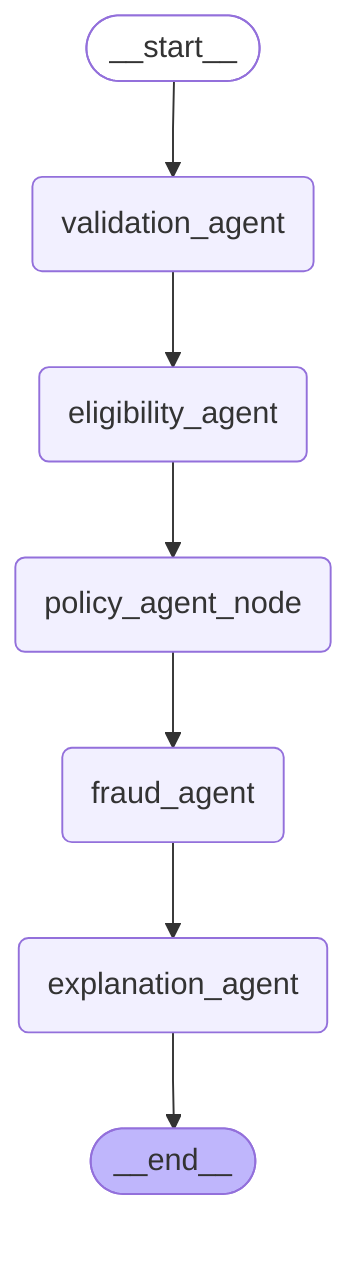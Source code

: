 ---
config:
  flowchart:
    curve: linear
---
graph TD;
	__start__([<p>__start__</p>]):::first
	validation_agent(validation_agent)
	eligibility_agent(eligibility_agent)
	policy_agent_node(policy_agent_node)
	fraud_agent(fraud_agent)
	explanation_agent(explanation_agent)
	__end__([<p>__end__</p>]):::last
	__start__ --> validation_agent;
	eligibility_agent --> policy_agent_node;
	fraud_agent --> explanation_agent;
	policy_agent_node --> fraud_agent;
	validation_agent --> eligibility_agent;
	explanation_agent --> __end__;
	classDef default fill:#f2f0ff,line-height:1.2
	classDef first fill-opacity:0
	classDef last fill:#bfb6fc